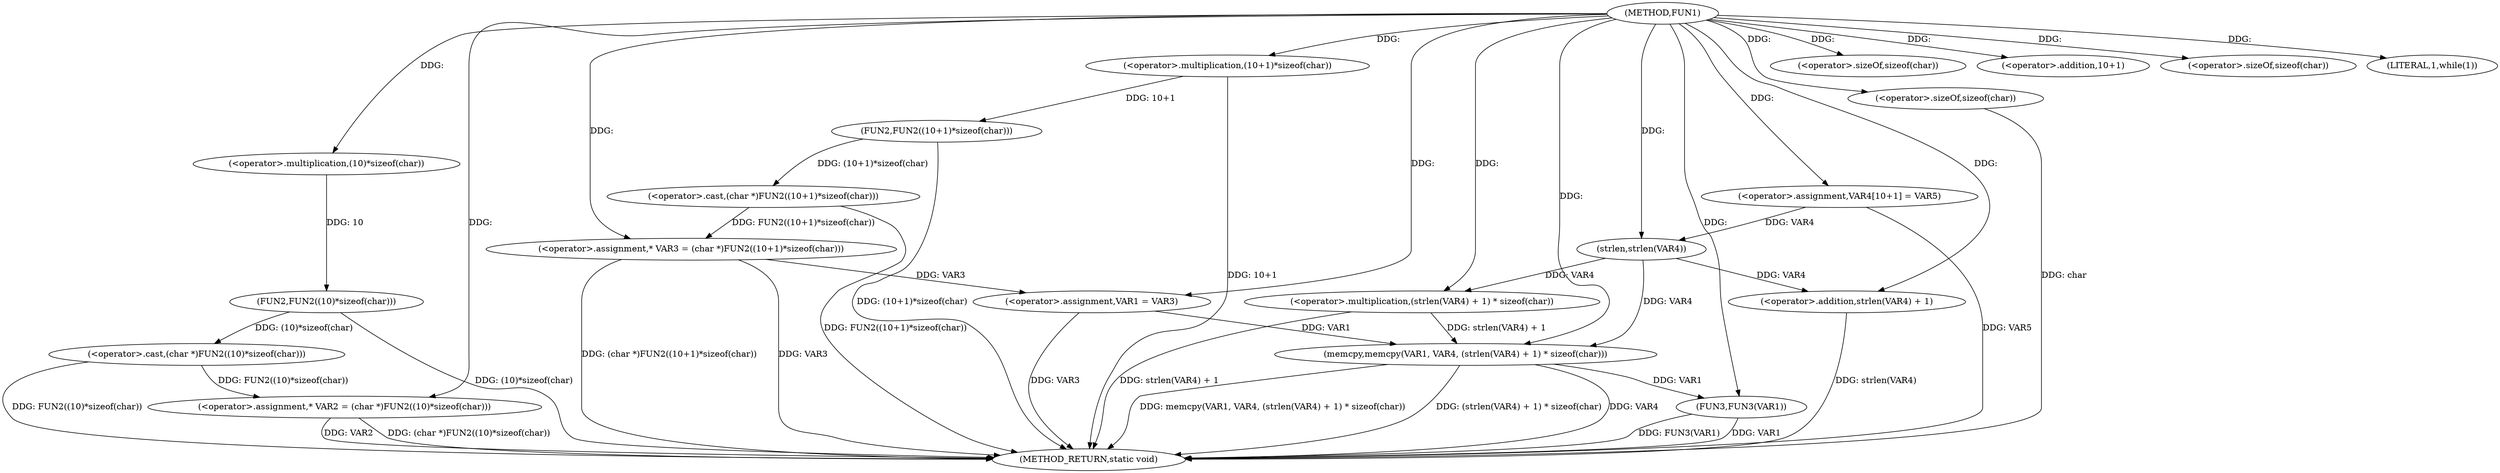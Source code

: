 digraph FUN1 {  
"1000100" [label = "(METHOD,FUN1)" ]
"1000149" [label = "(METHOD_RETURN,static void)" ]
"1000104" [label = "(<operator>.assignment,* VAR2 = (char *)FUN2((10)*sizeof(char)))" ]
"1000106" [label = "(<operator>.cast,(char *)FUN2((10)*sizeof(char)))" ]
"1000108" [label = "(FUN2,FUN2((10)*sizeof(char)))" ]
"1000109" [label = "(<operator>.multiplication,(10)*sizeof(char))" ]
"1000111" [label = "(<operator>.sizeOf,sizeof(char))" ]
"1000114" [label = "(<operator>.assignment,* VAR3 = (char *)FUN2((10+1)*sizeof(char)))" ]
"1000116" [label = "(<operator>.cast,(char *)FUN2((10+1)*sizeof(char)))" ]
"1000118" [label = "(FUN2,FUN2((10+1)*sizeof(char)))" ]
"1000119" [label = "(<operator>.multiplication,(10+1)*sizeof(char))" ]
"1000120" [label = "(<operator>.addition,10+1)" ]
"1000123" [label = "(<operator>.sizeOf,sizeof(char))" ]
"1000126" [label = "(LITERAL,1,while(1))" ]
"1000128" [label = "(<operator>.assignment,VAR1 = VAR3)" ]
"1000134" [label = "(<operator>.assignment,VAR4[10+1] = VAR5)" ]
"1000137" [label = "(memcpy,memcpy(VAR1, VAR4, (strlen(VAR4) + 1) * sizeof(char)))" ]
"1000140" [label = "(<operator>.multiplication,(strlen(VAR4) + 1) * sizeof(char))" ]
"1000141" [label = "(<operator>.addition,strlen(VAR4) + 1)" ]
"1000142" [label = "(strlen,strlen(VAR4))" ]
"1000145" [label = "(<operator>.sizeOf,sizeof(char))" ]
"1000147" [label = "(FUN3,FUN3(VAR1))" ]
  "1000128" -> "1000149"  [ label = "DDG: VAR3"] 
  "1000141" -> "1000149"  [ label = "DDG: strlen(VAR4)"] 
  "1000106" -> "1000149"  [ label = "DDG: FUN2((10)*sizeof(char))"] 
  "1000104" -> "1000149"  [ label = "DDG: VAR2"] 
  "1000137" -> "1000149"  [ label = "DDG: (strlen(VAR4) + 1) * sizeof(char)"] 
  "1000114" -> "1000149"  [ label = "DDG: VAR3"] 
  "1000147" -> "1000149"  [ label = "DDG: VAR1"] 
  "1000116" -> "1000149"  [ label = "DDG: FUN2((10+1)*sizeof(char))"] 
  "1000119" -> "1000149"  [ label = "DDG: 10+1"] 
  "1000118" -> "1000149"  [ label = "DDG: (10+1)*sizeof(char)"] 
  "1000145" -> "1000149"  [ label = "DDG: char"] 
  "1000140" -> "1000149"  [ label = "DDG: strlen(VAR4) + 1"] 
  "1000137" -> "1000149"  [ label = "DDG: VAR4"] 
  "1000134" -> "1000149"  [ label = "DDG: VAR5"] 
  "1000147" -> "1000149"  [ label = "DDG: FUN3(VAR1)"] 
  "1000114" -> "1000149"  [ label = "DDG: (char *)FUN2((10+1)*sizeof(char))"] 
  "1000137" -> "1000149"  [ label = "DDG: memcpy(VAR1, VAR4, (strlen(VAR4) + 1) * sizeof(char))"] 
  "1000104" -> "1000149"  [ label = "DDG: (char *)FUN2((10)*sizeof(char))"] 
  "1000108" -> "1000149"  [ label = "DDG: (10)*sizeof(char)"] 
  "1000106" -> "1000104"  [ label = "DDG: FUN2((10)*sizeof(char))"] 
  "1000100" -> "1000104"  [ label = "DDG: "] 
  "1000108" -> "1000106"  [ label = "DDG: (10)*sizeof(char)"] 
  "1000109" -> "1000108"  [ label = "DDG: 10"] 
  "1000100" -> "1000109"  [ label = "DDG: "] 
  "1000100" -> "1000111"  [ label = "DDG: "] 
  "1000116" -> "1000114"  [ label = "DDG: FUN2((10+1)*sizeof(char))"] 
  "1000100" -> "1000114"  [ label = "DDG: "] 
  "1000118" -> "1000116"  [ label = "DDG: (10+1)*sizeof(char)"] 
  "1000119" -> "1000118"  [ label = "DDG: 10+1"] 
  "1000100" -> "1000119"  [ label = "DDG: "] 
  "1000100" -> "1000120"  [ label = "DDG: "] 
  "1000100" -> "1000123"  [ label = "DDG: "] 
  "1000100" -> "1000126"  [ label = "DDG: "] 
  "1000114" -> "1000128"  [ label = "DDG: VAR3"] 
  "1000100" -> "1000128"  [ label = "DDG: "] 
  "1000100" -> "1000134"  [ label = "DDG: "] 
  "1000128" -> "1000137"  [ label = "DDG: VAR1"] 
  "1000100" -> "1000137"  [ label = "DDG: "] 
  "1000142" -> "1000137"  [ label = "DDG: VAR4"] 
  "1000140" -> "1000137"  [ label = "DDG: strlen(VAR4) + 1"] 
  "1000142" -> "1000140"  [ label = "DDG: VAR4"] 
  "1000100" -> "1000140"  [ label = "DDG: "] 
  "1000142" -> "1000141"  [ label = "DDG: VAR4"] 
  "1000134" -> "1000142"  [ label = "DDG: VAR4"] 
  "1000100" -> "1000142"  [ label = "DDG: "] 
  "1000100" -> "1000141"  [ label = "DDG: "] 
  "1000100" -> "1000145"  [ label = "DDG: "] 
  "1000137" -> "1000147"  [ label = "DDG: VAR1"] 
  "1000100" -> "1000147"  [ label = "DDG: "] 
}
